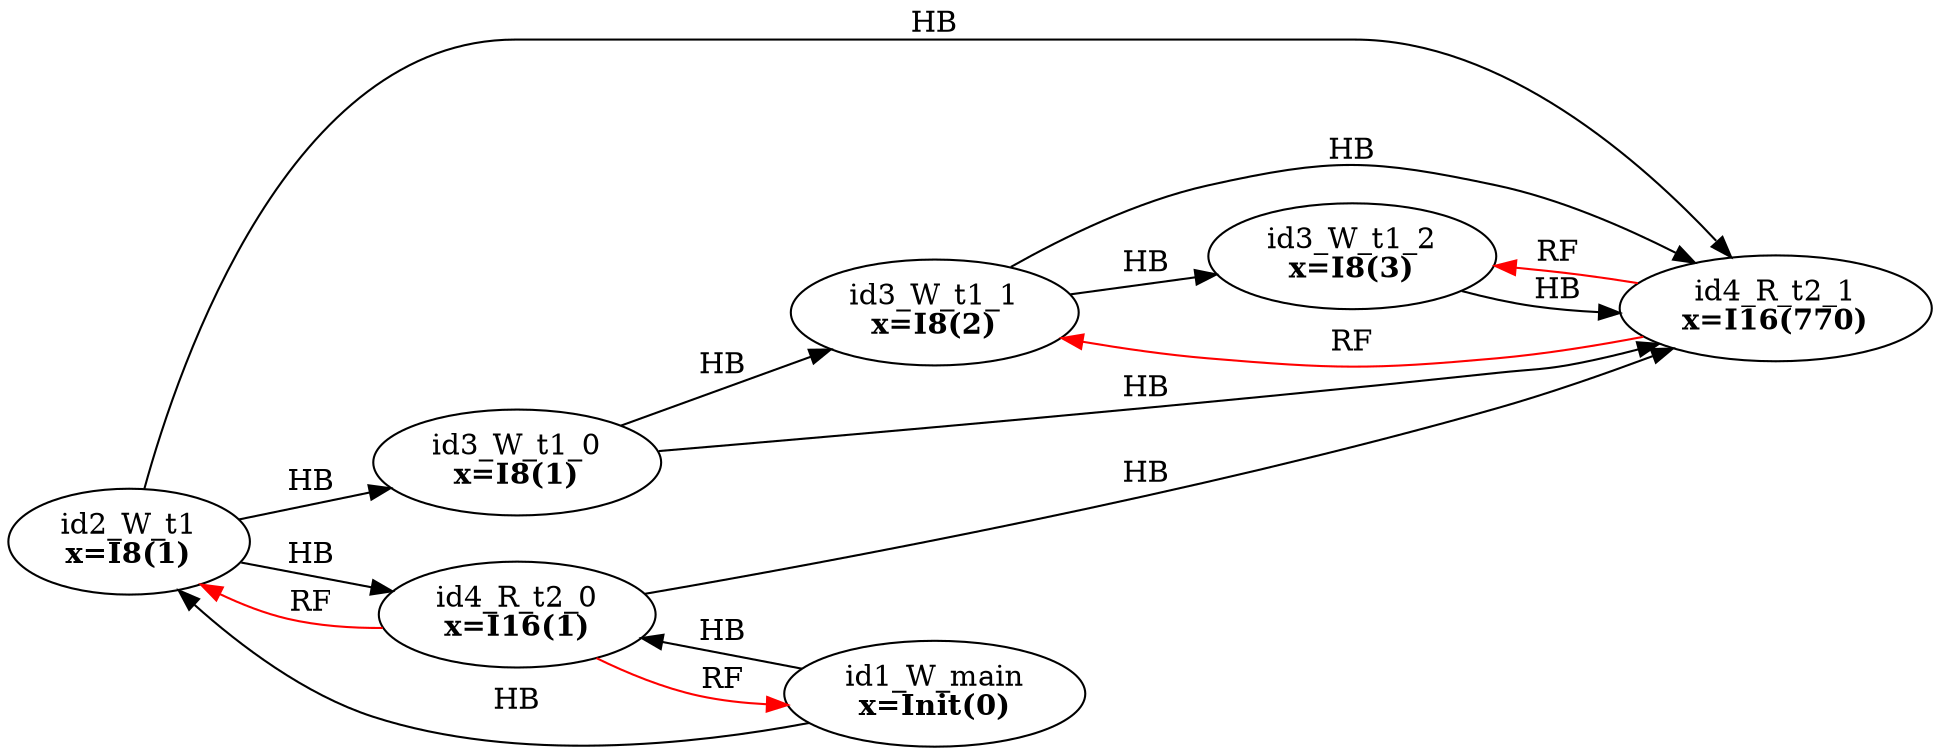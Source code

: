 digraph memory_model {
rankdir=LR;
splines=true; esep=0.5;
id2_W_t1 -> id3_W_t1_0 [label = "HB", color="black"];
id3_W_t1_0 -> id3_W_t1_1 [label = "HB", color="black"];
id3_W_t1_1 -> id3_W_t1_2 [label = "HB", color="black"];
id4_R_t2_0 -> id4_R_t2_1 [label = "HB", color="black"];
id1_W_main -> id2_W_t1 [label = "HB", color="black"];
id1_W_main -> id4_R_t2_0 [label = "HB", color="black"];
id2_W_t1 -> id4_R_t2_0 [label = "HB", color="black"];
id2_W_t1 -> id4_R_t2_1 [label = "HB", color="black"];
id3_W_t1_0 -> id4_R_t2_1 [label = "HB", color="black"];
id3_W_t1_1 -> id4_R_t2_1 [label = "HB", color="black"];
id3_W_t1_2 -> id4_R_t2_1 [label = "HB", color="black"];
id4_R_t2_0 -> id1_W_main [label = "RF", color="red"];
id4_R_t2_0 -> id2_W_t1 [label = "RF", color="red"];
id4_R_t2_1 -> id3_W_t1_1 [label = "RF", color="red"];
id4_R_t2_1 -> id3_W_t1_2 [label = "RF", color="red"];
id1_W_main [label=<id1_W_main<br/><B>x=Init(0)</B>>, pos="2.5,8!"]
id2_W_t1 [label=<id2_W_t1<br/><B>x=I8(1)</B>>, pos="0,6!"]
id3_W_t1_0 [label=<id3_W_t1_0<br/><B>x=I8(1)</B>>, pos="0,4!"]
id3_W_t1_1 [label=<id3_W_t1_1<br/><B>x=I8(2)</B>>, pos="0,2!"]
id3_W_t1_2 [label=<id3_W_t1_2<br/><B>x=I8(3)</B>>, pos="0,0!"]
id4_R_t2_0 [label=<id4_R_t2_0<br/><B>x=I16(1)</B>>, pos="5,6!"]
id4_R_t2_1 [label=<id4_R_t2_1<br/><B>x=I16(770)</B>>, pos="5,4!"]
}